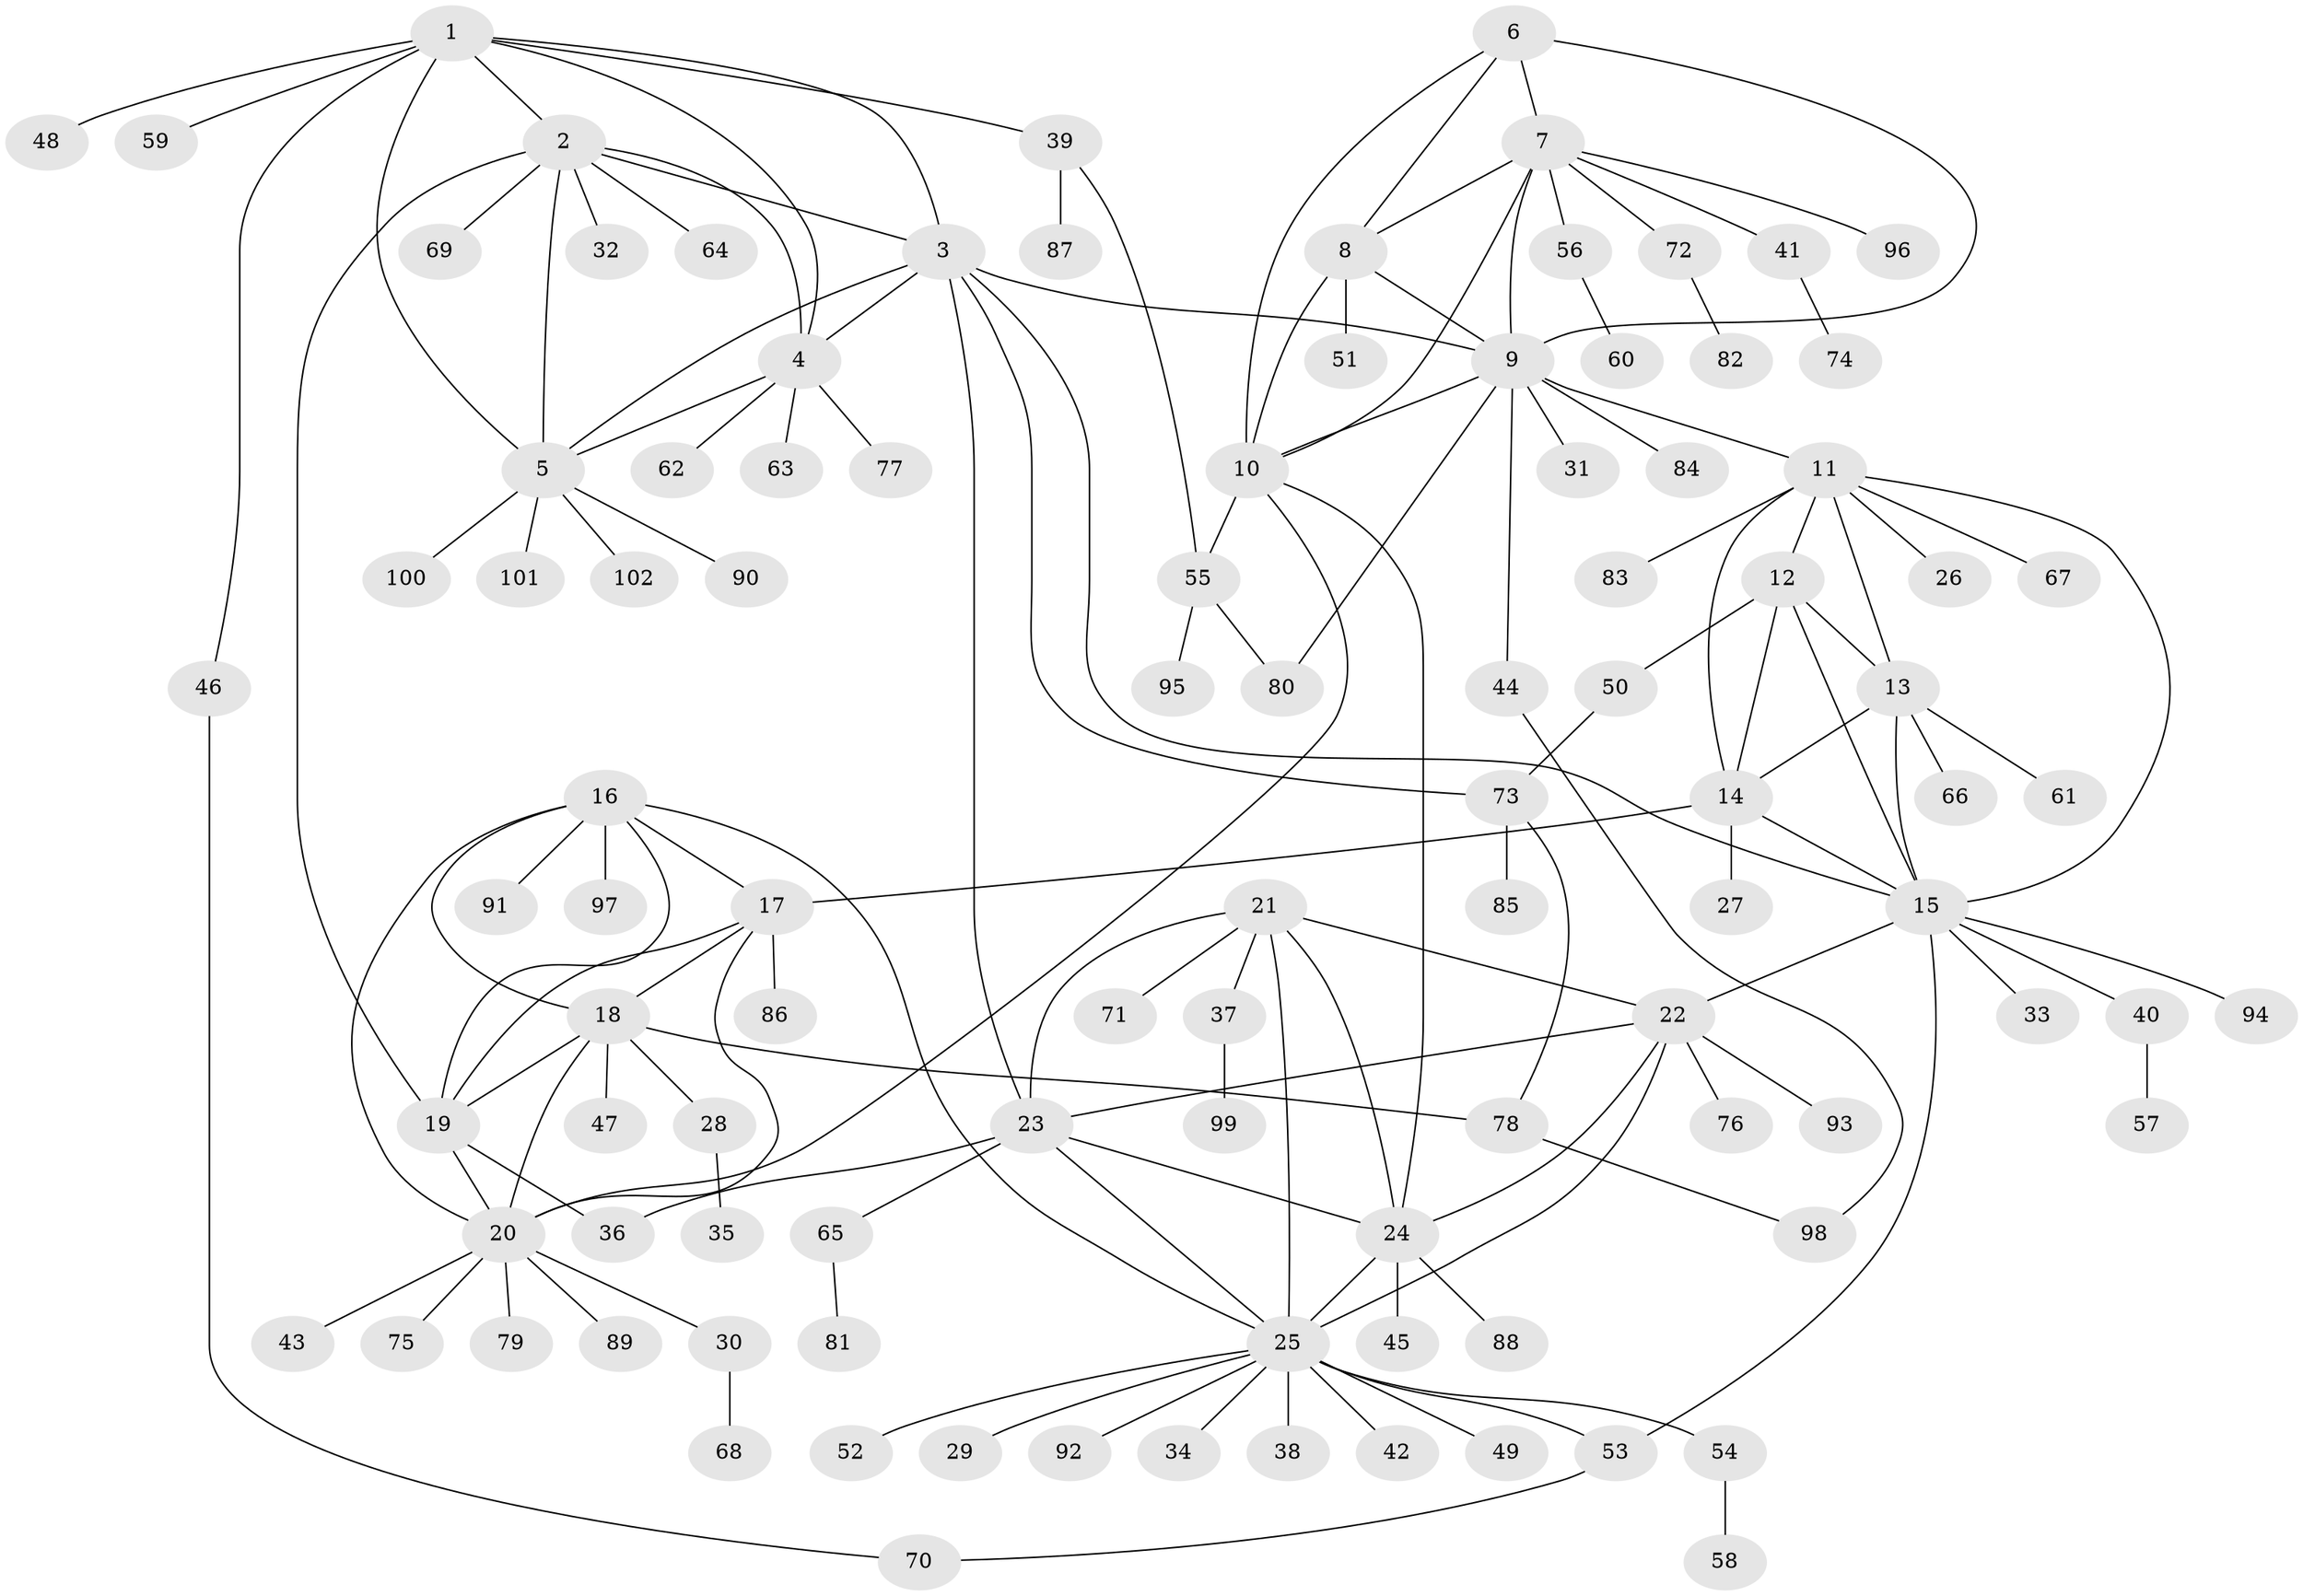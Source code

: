 // coarse degree distribution, {6: 0.21568627450980393, 8: 0.0196078431372549, 5: 0.11764705882352941, 7: 0.0784313725490196, 3: 0.09803921568627451, 9: 0.0196078431372549, 1: 0.39215686274509803, 2: 0.058823529411764705}
// Generated by graph-tools (version 1.1) at 2025/43/03/06/25 01:43:21]
// undirected, 102 vertices, 145 edges
graph export_dot {
graph [start="1"]
  node [color=gray90,style=filled];
  1;
  2;
  3;
  4;
  5;
  6;
  7;
  8;
  9;
  10;
  11;
  12;
  13;
  14;
  15;
  16;
  17;
  18;
  19;
  20;
  21;
  22;
  23;
  24;
  25;
  26;
  27;
  28;
  29;
  30;
  31;
  32;
  33;
  34;
  35;
  36;
  37;
  38;
  39;
  40;
  41;
  42;
  43;
  44;
  45;
  46;
  47;
  48;
  49;
  50;
  51;
  52;
  53;
  54;
  55;
  56;
  57;
  58;
  59;
  60;
  61;
  62;
  63;
  64;
  65;
  66;
  67;
  68;
  69;
  70;
  71;
  72;
  73;
  74;
  75;
  76;
  77;
  78;
  79;
  80;
  81;
  82;
  83;
  84;
  85;
  86;
  87;
  88;
  89;
  90;
  91;
  92;
  93;
  94;
  95;
  96;
  97;
  98;
  99;
  100;
  101;
  102;
  1 -- 2;
  1 -- 3;
  1 -- 4;
  1 -- 5;
  1 -- 39;
  1 -- 46;
  1 -- 48;
  1 -- 59;
  2 -- 3;
  2 -- 4;
  2 -- 5;
  2 -- 19;
  2 -- 32;
  2 -- 64;
  2 -- 69;
  3 -- 4;
  3 -- 5;
  3 -- 9;
  3 -- 15;
  3 -- 23;
  3 -- 73;
  4 -- 5;
  4 -- 62;
  4 -- 63;
  4 -- 77;
  5 -- 90;
  5 -- 100;
  5 -- 101;
  5 -- 102;
  6 -- 7;
  6 -- 8;
  6 -- 9;
  6 -- 10;
  7 -- 8;
  7 -- 9;
  7 -- 10;
  7 -- 41;
  7 -- 56;
  7 -- 72;
  7 -- 96;
  8 -- 9;
  8 -- 10;
  8 -- 51;
  9 -- 10;
  9 -- 11;
  9 -- 31;
  9 -- 44;
  9 -- 80;
  9 -- 84;
  10 -- 20;
  10 -- 24;
  10 -- 55;
  11 -- 12;
  11 -- 13;
  11 -- 14;
  11 -- 15;
  11 -- 26;
  11 -- 67;
  11 -- 83;
  12 -- 13;
  12 -- 14;
  12 -- 15;
  12 -- 50;
  13 -- 14;
  13 -- 15;
  13 -- 61;
  13 -- 66;
  14 -- 15;
  14 -- 17;
  14 -- 27;
  15 -- 22;
  15 -- 33;
  15 -- 40;
  15 -- 53;
  15 -- 94;
  16 -- 17;
  16 -- 18;
  16 -- 19;
  16 -- 20;
  16 -- 25;
  16 -- 91;
  16 -- 97;
  17 -- 18;
  17 -- 19;
  17 -- 20;
  17 -- 86;
  18 -- 19;
  18 -- 20;
  18 -- 28;
  18 -- 47;
  18 -- 78;
  19 -- 20;
  19 -- 36;
  20 -- 30;
  20 -- 43;
  20 -- 75;
  20 -- 79;
  20 -- 89;
  21 -- 22;
  21 -- 23;
  21 -- 24;
  21 -- 25;
  21 -- 37;
  21 -- 71;
  22 -- 23;
  22 -- 24;
  22 -- 25;
  22 -- 76;
  22 -- 93;
  23 -- 24;
  23 -- 25;
  23 -- 36;
  23 -- 65;
  24 -- 25;
  24 -- 45;
  24 -- 88;
  25 -- 29;
  25 -- 34;
  25 -- 38;
  25 -- 42;
  25 -- 49;
  25 -- 52;
  25 -- 53;
  25 -- 54;
  25 -- 92;
  28 -- 35;
  30 -- 68;
  37 -- 99;
  39 -- 55;
  39 -- 87;
  40 -- 57;
  41 -- 74;
  44 -- 98;
  46 -- 70;
  50 -- 73;
  53 -- 70;
  54 -- 58;
  55 -- 80;
  55 -- 95;
  56 -- 60;
  65 -- 81;
  72 -- 82;
  73 -- 78;
  73 -- 85;
  78 -- 98;
}
